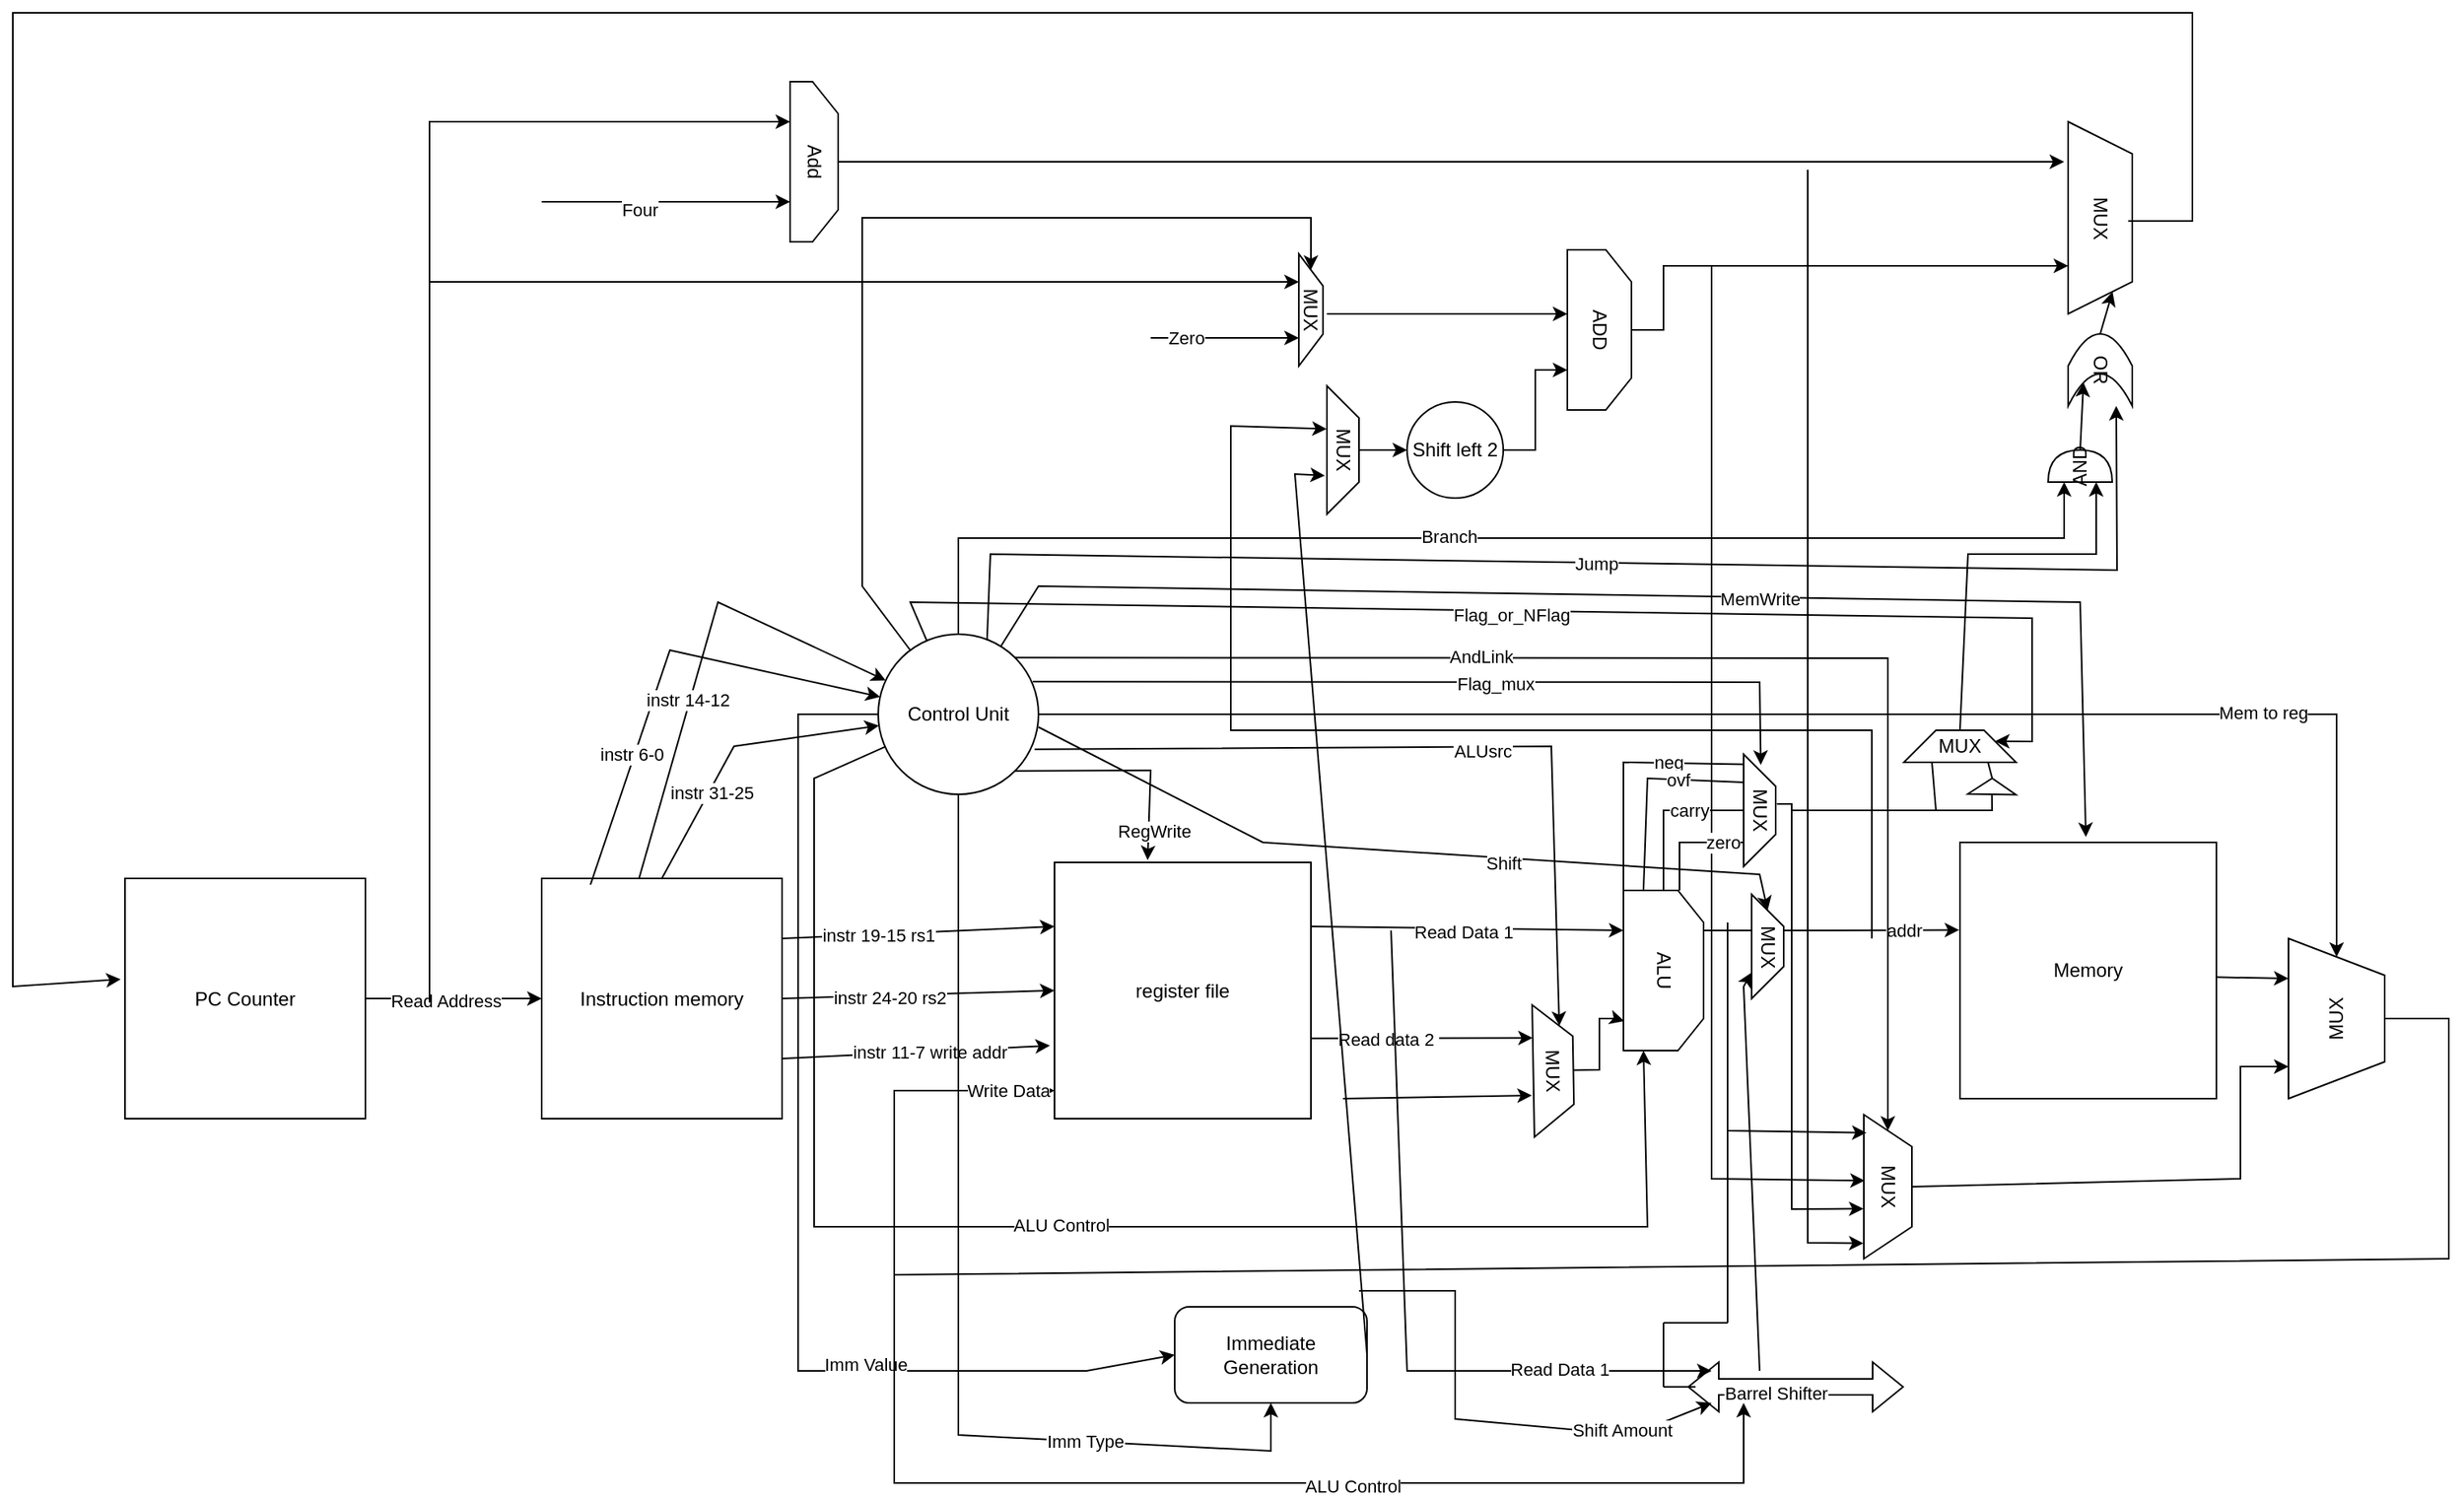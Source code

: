 <mxfile version="28.2.7">
  <diagram name="Page-1" id="RuWYZvteaPz6JKtWf21M">
    <mxGraphModel dx="2887" dy="2363" grid="1" gridSize="10" guides="1" tooltips="1" connect="1" arrows="1" fold="1" page="1" pageScale="1" pageWidth="850" pageHeight="1100" math="0" shadow="0">
      <root>
        <mxCell id="0" />
        <mxCell id="1" parent="0" />
        <mxCell id="Z9YpBMqZ3HHWRUmpGTiV-1" value="register file" style="whiteSpace=wrap;html=1;aspect=fixed;" parent="1" vertex="1">
          <mxGeometry x="300" y="272.5" width="160" height="160" as="geometry" />
        </mxCell>
        <mxCell id="kkJzJGfQuStPFGFwi3gG-2" style="edgeStyle=orthogonalEdgeStyle;rounded=0;orthogonalLoop=1;jettySize=auto;html=1;exitX=1;exitY=0.5;exitDx=0;exitDy=0;entryX=0;entryY=0.5;entryDx=0;entryDy=0;" parent="1" source="Z9YpBMqZ3HHWRUmpGTiV-2" target="Z9YpBMqZ3HHWRUmpGTiV-24" edge="1">
          <mxGeometry relative="1" as="geometry" />
        </mxCell>
        <mxCell id="kkJzJGfQuStPFGFwi3gG-3" value="Read Address" style="edgeLabel;html=1;align=center;verticalAlign=middle;resizable=0;points=[];" parent="kkJzJGfQuStPFGFwi3gG-2" vertex="1" connectable="0">
          <mxGeometry x="-0.092" y="-1" relative="1" as="geometry">
            <mxPoint as="offset" />
          </mxGeometry>
        </mxCell>
        <mxCell id="Z9YpBMqZ3HHWRUmpGTiV-2" value="PC Counter" style="whiteSpace=wrap;html=1;aspect=fixed;" parent="1" vertex="1">
          <mxGeometry x="-280" y="282.5" width="150" height="150" as="geometry" />
        </mxCell>
        <mxCell id="Z9YpBMqZ3HHWRUmpGTiV-4" value="Memory" style="whiteSpace=wrap;html=1;aspect=fixed;" parent="1" vertex="1">
          <mxGeometry x="865" y="260" width="160" height="160" as="geometry" />
        </mxCell>
        <mxCell id="Z9YpBMqZ3HHWRUmpGTiV-10" style="edgeStyle=orthogonalEdgeStyle;rounded=0;orthogonalLoop=1;jettySize=auto;html=1;entryX=-0.003;entryY=0.342;entryDx=0;entryDy=0;exitX=0.25;exitY=0;exitDx=0;exitDy=0;entryPerimeter=0;" parent="1" source="Z9YpBMqZ3HHWRUmpGTiV-6" target="Z9YpBMqZ3HHWRUmpGTiV-4" edge="1">
          <mxGeometry relative="1" as="geometry" />
        </mxCell>
        <mxCell id="Z9YpBMqZ3HHWRUmpGTiV-11" value="addr" style="edgeLabel;html=1;align=center;verticalAlign=middle;resizable=0;points=[];" parent="Z9YpBMqZ3HHWRUmpGTiV-10" vertex="1" connectable="0">
          <mxGeometry x="-0.025" y="-3" relative="1" as="geometry">
            <mxPoint x="47" y="-3" as="offset" />
          </mxGeometry>
        </mxCell>
        <mxCell id="Z9YpBMqZ3HHWRUmpGTiV-6" value="ALU" style="shape=loopLimit;whiteSpace=wrap;html=1;rotation=90;" parent="1" vertex="1">
          <mxGeometry x="630" y="315" width="100" height="50" as="geometry" />
        </mxCell>
        <mxCell id="Z9YpBMqZ3HHWRUmpGTiV-7" value="Immediate Generation" style="rounded=1;whiteSpace=wrap;html=1;" parent="1" vertex="1">
          <mxGeometry x="375" y="550" width="120" height="60" as="geometry" />
        </mxCell>
        <mxCell id="Z9YpBMqZ3HHWRUmpGTiV-13" value="MUX" style="verticalLabelPosition=middle;verticalAlign=middle;html=1;shape=trapezoid;perimeter=trapezoidPerimeter;whiteSpace=wrap;size=0.23;arcSize=10;flipV=1;labelPosition=center;align=center;rotation=-90;" parent="1" vertex="1">
          <mxGeometry x="1050" y="340" width="100" height="60" as="geometry" />
        </mxCell>
        <mxCell id="Z9YpBMqZ3HHWRUmpGTiV-20" value="" style="endArrow=classic;html=1;rounded=0;exitX=0.998;exitY=0.526;exitDx=0;exitDy=0;exitPerimeter=0;entryX=0.75;entryY=0;entryDx=0;entryDy=0;" parent="1" source="Z9YpBMqZ3HHWRUmpGTiV-4" target="Z9YpBMqZ3HHWRUmpGTiV-13" edge="1">
          <mxGeometry width="50" height="50" relative="1" as="geometry">
            <mxPoint x="400" y="480" as="sourcePoint" />
            <mxPoint x="1050" y="353" as="targetPoint" />
          </mxGeometry>
        </mxCell>
        <mxCell id="Z9YpBMqZ3HHWRUmpGTiV-22" value="" style="endArrow=classic;html=1;rounded=0;" parent="1" source="kkJzJGfQuStPFGFwi3gG-21" target="Z9YpBMqZ3HHWRUmpGTiV-13" edge="1">
          <mxGeometry width="50" height="50" relative="1" as="geometry">
            <mxPoint x="850" y="210" as="sourcePoint" />
            <mxPoint x="1110" y="210" as="targetPoint" />
            <Array as="points">
              <mxPoint x="1100" y="180" />
            </Array>
          </mxGeometry>
        </mxCell>
        <mxCell id="Z9YpBMqZ3HHWRUmpGTiV-23" value="Mem to reg" style="edgeLabel;html=1;align=center;verticalAlign=middle;resizable=0;points=[];" parent="Z9YpBMqZ3HHWRUmpGTiV-22" vertex="1" connectable="0">
          <mxGeometry x="0.589" y="1" relative="1" as="geometry">
            <mxPoint as="offset" />
          </mxGeometry>
        </mxCell>
        <mxCell id="Z9YpBMqZ3HHWRUmpGTiV-24" value="Instruction memory" style="whiteSpace=wrap;html=1;aspect=fixed;" parent="1" vertex="1">
          <mxGeometry x="-20" y="282.5" width="150" height="150" as="geometry" />
        </mxCell>
        <mxCell id="Z9YpBMqZ3HHWRUmpGTiV-25" value="" style="endArrow=classic;html=1;rounded=0;exitX=1;exitY=0.25;exitDx=0;exitDy=0;entryX=0;entryY=0.25;entryDx=0;entryDy=0;" parent="1" source="Z9YpBMqZ3HHWRUmpGTiV-24" target="Z9YpBMqZ3HHWRUmpGTiV-1" edge="1">
          <mxGeometry width="50" height="50" relative="1" as="geometry">
            <mxPoint x="400" y="480" as="sourcePoint" />
            <mxPoint x="450" y="430" as="targetPoint" />
          </mxGeometry>
        </mxCell>
        <mxCell id="Z9YpBMqZ3HHWRUmpGTiV-26" value="instr 19-15 rs1" style="edgeLabel;html=1;align=center;verticalAlign=middle;resizable=0;points=[];" parent="Z9YpBMqZ3HHWRUmpGTiV-25" vertex="1" connectable="0">
          <mxGeometry x="-0.3" relative="1" as="geometry">
            <mxPoint as="offset" />
          </mxGeometry>
        </mxCell>
        <mxCell id="Z9YpBMqZ3HHWRUmpGTiV-27" value="" style="endArrow=classic;html=1;rounded=0;exitX=1;exitY=0.5;exitDx=0;exitDy=0;entryX=0;entryY=0.5;entryDx=0;entryDy=0;" parent="1" source="Z9YpBMqZ3HHWRUmpGTiV-24" target="Z9YpBMqZ3HHWRUmpGTiV-1" edge="1">
          <mxGeometry width="50" height="50" relative="1" as="geometry">
            <mxPoint x="400" y="480" as="sourcePoint" />
            <mxPoint x="450" y="430" as="targetPoint" />
          </mxGeometry>
        </mxCell>
        <mxCell id="kkJzJGfQuStPFGFwi3gG-39" value="instr 24-20 rs2" style="edgeLabel;html=1;align=center;verticalAlign=middle;resizable=0;points=[];" parent="Z9YpBMqZ3HHWRUmpGTiV-27" vertex="1" connectable="0">
          <mxGeometry x="-0.21" y="-1" relative="1" as="geometry">
            <mxPoint as="offset" />
          </mxGeometry>
        </mxCell>
        <mxCell id="kkJzJGfQuStPFGFwi3gG-1" value="" style="endArrow=classic;html=1;rounded=0;exitX=0.5;exitY=0;exitDx=0;exitDy=0;" parent="1" source="kkJzJGfQuStPFGFwi3gG-10" edge="1">
          <mxGeometry width="50" height="50" relative="1" as="geometry">
            <mxPoint x="100" y="-40" as="sourcePoint" />
            <mxPoint x="930" y="-165" as="targetPoint" />
          </mxGeometry>
        </mxCell>
        <mxCell id="kkJzJGfQuStPFGFwi3gG-4" value="" style="endArrow=classic;html=1;rounded=0;entryX=0.75;entryY=1;entryDx=0;entryDy=0;" parent="1" target="kkJzJGfQuStPFGFwi3gG-10" edge="1">
          <mxGeometry width="50" height="50" relative="1" as="geometry">
            <mxPoint x="-20" y="-140" as="sourcePoint" />
            <mxPoint x="40" y="-10" as="targetPoint" />
          </mxGeometry>
        </mxCell>
        <mxCell id="kkJzJGfQuStPFGFwi3gG-7" value="Four" style="edgeLabel;html=1;align=center;verticalAlign=middle;resizable=0;points=[];" parent="kkJzJGfQuStPFGFwi3gG-4" vertex="1" connectable="0">
          <mxGeometry x="-0.217" y="-5" relative="1" as="geometry">
            <mxPoint as="offset" />
          </mxGeometry>
        </mxCell>
        <mxCell id="kkJzJGfQuStPFGFwi3gG-5" value="" style="endArrow=classic;html=1;rounded=0;entryX=0.25;entryY=1;entryDx=0;entryDy=0;" parent="1" target="kkJzJGfQuStPFGFwi3gG-10" edge="1">
          <mxGeometry width="50" height="50" relative="1" as="geometry">
            <mxPoint x="-90" y="360" as="sourcePoint" />
            <mxPoint x="40" y="-70" as="targetPoint" />
            <Array as="points">
              <mxPoint x="-90" y="-190" />
            </Array>
          </mxGeometry>
        </mxCell>
        <mxCell id="kkJzJGfQuStPFGFwi3gG-10" value="Add" style="shape=loopLimit;whiteSpace=wrap;html=1;rotation=90;" parent="1" vertex="1">
          <mxGeometry x="100" y="-180" width="100" height="30" as="geometry" />
        </mxCell>
        <mxCell id="kkJzJGfQuStPFGFwi3gG-11" value="MUX" style="shape=trapezoid;perimeter=trapezoidPerimeter;whiteSpace=wrap;html=1;fixedSize=1;rotation=90;" parent="1" vertex="1">
          <mxGeometry x="892.5" y="-150" width="120" height="40" as="geometry" />
        </mxCell>
        <mxCell id="kkJzJGfQuStPFGFwi3gG-12" value="" style="endArrow=classic;html=1;rounded=0;entryX=0.25;entryY=1;entryDx=0;entryDy=0;" parent="1" target="wUC3MZ6UGow6dpSmKzoz-33" edge="1">
          <mxGeometry width="50" height="50" relative="1" as="geometry">
            <mxPoint x="-90" y="-90" as="sourcePoint" />
            <mxPoint x="540" y="70" as="targetPoint" />
          </mxGeometry>
        </mxCell>
        <mxCell id="kkJzJGfQuStPFGFwi3gG-14" value="ADD" style="shape=loopLimit;whiteSpace=wrap;html=1;rotation=90;" parent="1" vertex="1">
          <mxGeometry x="590" y="-80" width="100" height="40" as="geometry" />
        </mxCell>
        <mxCell id="kkJzJGfQuStPFGFwi3gG-15" value="" style="endArrow=classic;html=1;rounded=0;exitX=0.5;exitY=0;exitDx=0;exitDy=0;entryX=0.75;entryY=1;entryDx=0;entryDy=0;" parent="1" source="kkJzJGfQuStPFGFwi3gG-14" target="kkJzJGfQuStPFGFwi3gG-11" edge="1">
          <mxGeometry width="50" height="50" relative="1" as="geometry">
            <mxPoint x="230" y="160" as="sourcePoint" />
            <mxPoint x="800" y="10" as="targetPoint" />
            <Array as="points">
              <mxPoint x="680" y="-60" />
              <mxPoint x="680" y="-100" />
            </Array>
          </mxGeometry>
        </mxCell>
        <mxCell id="kkJzJGfQuStPFGFwi3gG-16" value="" style="endArrow=classic;html=1;rounded=0;entryX=-0.018;entryY=0.42;entryDx=0;entryDy=0;entryPerimeter=0;" parent="1" edge="1" target="Z9YpBMqZ3HHWRUmpGTiV-2">
          <mxGeometry width="50" height="50" relative="1" as="geometry">
            <mxPoint x="970" y="-128" as="sourcePoint" />
            <mxPoint x="-260" y="249.5" as="targetPoint" />
            <Array as="points">
              <mxPoint x="1010" y="-128" />
              <mxPoint x="1010" y="-258" />
              <mxPoint x="-350" y="-258" />
              <mxPoint x="-350" y="350" />
            </Array>
          </mxGeometry>
        </mxCell>
        <mxCell id="kkJzJGfQuStPFGFwi3gG-17" value="Shift left 2" style="ellipse;whiteSpace=wrap;html=1;aspect=fixed;" parent="1" vertex="1">
          <mxGeometry x="520" y="-15" width="60" height="60" as="geometry" />
        </mxCell>
        <mxCell id="kkJzJGfQuStPFGFwi3gG-18" value="" style="endArrow=classic;html=1;rounded=0;exitX=1;exitY=0.5;exitDx=0;exitDy=0;entryX=0.75;entryY=1;entryDx=0;entryDy=0;" parent="1" source="kkJzJGfQuStPFGFwi3gG-17" target="kkJzJGfQuStPFGFwi3gG-14" edge="1">
          <mxGeometry width="50" height="50" relative="1" as="geometry">
            <mxPoint x="230" y="160" as="sourcePoint" />
            <mxPoint x="280" y="110" as="targetPoint" />
            <Array as="points">
              <mxPoint x="600" y="15" />
              <mxPoint x="600" y="-35" />
            </Array>
          </mxGeometry>
        </mxCell>
        <mxCell id="kkJzJGfQuStPFGFwi3gG-20" value="" style="endArrow=classic;html=1;rounded=0;exitX=1;exitY=0.5;exitDx=0;exitDy=0;exitPerimeter=0;entryX=0.673;entryY=0.761;entryDx=0;entryDy=0;entryPerimeter=0;" parent="1" source="kkJzJGfQuStPFGFwi3gG-19" target="wUC3MZ6UGow6dpSmKzoz-11" edge="1">
          <mxGeometry width="50" height="50" relative="1" as="geometry">
            <mxPoint x="780" y="140.2" as="sourcePoint" />
            <mxPoint x="819" y="92" as="targetPoint" />
            <Array as="points" />
          </mxGeometry>
        </mxCell>
        <mxCell id="kkJzJGfQuStPFGFwi3gG-21" value="Control Unit" style="ellipse;whiteSpace=wrap;html=1;aspect=fixed;" parent="1" vertex="1">
          <mxGeometry x="190" y="130" width="100" height="100" as="geometry" />
        </mxCell>
        <mxCell id="kkJzJGfQuStPFGFwi3gG-22" value="" style="endArrow=classic;html=1;rounded=0;exitX=1;exitY=1;exitDx=0;exitDy=0;entryX=0.363;entryY=-0.009;entryDx=0;entryDy=0;entryPerimeter=0;" parent="1" source="kkJzJGfQuStPFGFwi3gG-21" target="Z9YpBMqZ3HHWRUmpGTiV-1" edge="1">
          <mxGeometry width="50" height="50" relative="1" as="geometry">
            <mxPoint x="230" y="160" as="sourcePoint" />
            <mxPoint x="430" y="195" as="targetPoint" />
            <Array as="points">
              <mxPoint x="360" y="215" />
            </Array>
          </mxGeometry>
        </mxCell>
        <mxCell id="kkJzJGfQuStPFGFwi3gG-25" value="RegWrite" style="edgeLabel;html=1;align=center;verticalAlign=middle;resizable=0;points=[];" parent="kkJzJGfQuStPFGFwi3gG-22" vertex="1" connectable="0">
          <mxGeometry x="0.739" y="3" relative="1" as="geometry">
            <mxPoint as="offset" />
          </mxGeometry>
        </mxCell>
        <mxCell id="kkJzJGfQuStPFGFwi3gG-28" value="MUX" style="shape=trapezoid;perimeter=trapezoidPerimeter;whiteSpace=wrap;html=1;fixedSize=1;rotation=89;" parent="1" vertex="1">
          <mxGeometry x="570" y="390" width="82.5" height="25" as="geometry" />
        </mxCell>
        <mxCell id="kkJzJGfQuStPFGFwi3gG-29" value="" style="endArrow=classic;html=1;rounded=0;exitX=1;exitY=0.25;exitDx=0;exitDy=0;entryX=0.25;entryY=1;entryDx=0;entryDy=0;" parent="1" source="Z9YpBMqZ3HHWRUmpGTiV-1" target="Z9YpBMqZ3HHWRUmpGTiV-6" edge="1">
          <mxGeometry width="50" height="50" relative="1" as="geometry">
            <mxPoint x="450" y="350" as="sourcePoint" />
            <mxPoint x="500" y="300" as="targetPoint" />
          </mxGeometry>
        </mxCell>
        <mxCell id="kkJzJGfQuStPFGFwi3gG-32" value="Read Data 1" style="edgeLabel;html=1;align=center;verticalAlign=middle;resizable=0;points=[];" parent="kkJzJGfQuStPFGFwi3gG-29" vertex="1" connectable="0">
          <mxGeometry x="-0.027" y="-2" relative="1" as="geometry">
            <mxPoint as="offset" />
          </mxGeometry>
        </mxCell>
        <mxCell id="kkJzJGfQuStPFGFwi3gG-34" value="" style="endArrow=classic;html=1;rounded=0;exitX=0.999;exitY=0.687;exitDx=0;exitDy=0;exitPerimeter=0;entryX=0.25;entryY=1;entryDx=0;entryDy=0;" parent="1" source="Z9YpBMqZ3HHWRUmpGTiV-1" target="kkJzJGfQuStPFGFwi3gG-28" edge="1">
          <mxGeometry width="50" height="50" relative="1" as="geometry">
            <mxPoint x="450" y="350" as="sourcePoint" />
            <mxPoint x="500" y="300" as="targetPoint" />
          </mxGeometry>
        </mxCell>
        <mxCell id="kkJzJGfQuStPFGFwi3gG-35" value="Read data 2&amp;nbsp;" style="edgeLabel;html=1;align=center;verticalAlign=middle;resizable=0;points=[];" parent="kkJzJGfQuStPFGFwi3gG-34" vertex="1" connectable="0">
          <mxGeometry x="-0.309" relative="1" as="geometry">
            <mxPoint as="offset" />
          </mxGeometry>
        </mxCell>
        <mxCell id="kkJzJGfQuStPFGFwi3gG-40" value="" style="endArrow=classic;html=1;rounded=0;exitX=1;exitY=0.75;exitDx=0;exitDy=0;entryX=-0.018;entryY=0.715;entryDx=0;entryDy=0;entryPerimeter=0;" parent="1" source="Z9YpBMqZ3HHWRUmpGTiV-24" target="Z9YpBMqZ3HHWRUmpGTiV-1" edge="1">
          <mxGeometry width="50" height="50" relative="1" as="geometry">
            <mxPoint x="230" y="410" as="sourcePoint" />
            <mxPoint x="280" y="360" as="targetPoint" />
          </mxGeometry>
        </mxCell>
        <mxCell id="kkJzJGfQuStPFGFwi3gG-41" value="instr 11-7 write addr" style="edgeLabel;html=1;align=center;verticalAlign=middle;resizable=0;points=[];" parent="kkJzJGfQuStPFGFwi3gG-40" vertex="1" connectable="0">
          <mxGeometry x="0.093" relative="1" as="geometry">
            <mxPoint as="offset" />
          </mxGeometry>
        </mxCell>
        <mxCell id="kkJzJGfQuStPFGFwi3gG-42" value="" style="endArrow=classic;html=1;rounded=0;exitX=0.5;exitY=1;exitDx=0;exitDy=0;entryX=0;entryY=0.891;entryDx=0;entryDy=0;entryPerimeter=0;" parent="1" source="Z9YpBMqZ3HHWRUmpGTiV-13" target="Z9YpBMqZ3HHWRUmpGTiV-1" edge="1">
          <mxGeometry width="50" height="50" relative="1" as="geometry">
            <mxPoint x="1080" y="410" as="sourcePoint" />
            <mxPoint x="280" y="420" as="targetPoint" />
            <Array as="points">
              <mxPoint x="1170" y="370" />
              <mxPoint x="1170" y="520" />
              <mxPoint x="200" y="530" />
              <mxPoint x="200" y="415" />
            </Array>
          </mxGeometry>
        </mxCell>
        <mxCell id="kkJzJGfQuStPFGFwi3gG-43" value="Write Data" style="edgeLabel;html=1;align=center;verticalAlign=middle;resizable=0;points=[];" parent="kkJzJGfQuStPFGFwi3gG-42" vertex="1" connectable="0">
          <mxGeometry x="0.957" relative="1" as="geometry">
            <mxPoint as="offset" />
          </mxGeometry>
        </mxCell>
        <mxCell id="kkJzJGfQuStPFGFwi3gG-47" value="" style="endArrow=classic;html=1;rounded=0;exitX=0;exitY=0.5;exitDx=0;exitDy=0;entryX=0;entryY=0.5;entryDx=0;entryDy=0;" parent="1" source="kkJzJGfQuStPFGFwi3gG-21" target="Z9YpBMqZ3HHWRUmpGTiV-7" edge="1">
          <mxGeometry width="50" height="50" relative="1" as="geometry">
            <mxPoint x="380" y="340" as="sourcePoint" />
            <mxPoint x="260" y="590" as="targetPoint" />
            <Array as="points">
              <mxPoint x="140" y="180" />
              <mxPoint x="140" y="480" />
              <mxPoint x="140" y="590" />
              <mxPoint x="320" y="590" />
            </Array>
          </mxGeometry>
        </mxCell>
        <mxCell id="kkJzJGfQuStPFGFwi3gG-48" value="Imm Value" style="edgeLabel;html=1;align=center;verticalAlign=middle;resizable=0;points=[];" parent="kkJzJGfQuStPFGFwi3gG-47" vertex="1" connectable="0">
          <mxGeometry x="0.441" y="4" relative="1" as="geometry">
            <mxPoint as="offset" />
          </mxGeometry>
        </mxCell>
        <mxCell id="wUC3MZ6UGow6dpSmKzoz-1" value="MUX" style="shape=trapezoid;perimeter=trapezoidPerimeter;whiteSpace=wrap;html=1;fixedSize=1;rotation=90;" parent="1" vertex="1">
          <mxGeometry x="775" y="460" width="90" height="30" as="geometry" />
        </mxCell>
        <mxCell id="wUC3MZ6UGow6dpSmKzoz-2" value="" style="endArrow=classic;html=1;rounded=0;entryX=0.126;entryY=0.943;entryDx=0;entryDy=0;entryPerimeter=0;" parent="1" target="wUC3MZ6UGow6dpSmKzoz-1" edge="1">
          <mxGeometry width="50" height="50" relative="1" as="geometry">
            <mxPoint x="720" y="310" as="sourcePoint" />
            <mxPoint x="800" y="440" as="targetPoint" />
            <Array as="points">
              <mxPoint x="720" y="440" />
            </Array>
          </mxGeometry>
        </mxCell>
        <mxCell id="wUC3MZ6UGow6dpSmKzoz-3" value="" style="endArrow=classic;html=1;rounded=0;entryX=0.458;entryY=0.98;entryDx=0;entryDy=0;entryPerimeter=0;" parent="1" target="wUC3MZ6UGow6dpSmKzoz-1" edge="1">
          <mxGeometry width="50" height="50" relative="1" as="geometry">
            <mxPoint x="710" y="-100" as="sourcePoint" />
            <mxPoint x="800" y="470" as="targetPoint" />
            <Array as="points">
              <mxPoint x="710" y="470" />
            </Array>
          </mxGeometry>
        </mxCell>
        <mxCell id="wUC3MZ6UGow6dpSmKzoz-4" value="" style="endArrow=none;html=1;rounded=0;exitX=0;exitY=1;exitDx=0;exitDy=0;entryX=0.089;entryY=1.01;entryDx=0;entryDy=0;entryPerimeter=0;" parent="1" source="Z9YpBMqZ3HHWRUmpGTiV-6" target="wUC3MZ6UGow6dpSmKzoz-14" edge="1">
          <mxGeometry width="50" height="50" relative="1" as="geometry">
            <mxPoint x="780" y="270" as="sourcePoint" />
            <mxPoint x="720" y="230" as="targetPoint" />
            <Array as="points">
              <mxPoint x="655" y="210" />
            </Array>
          </mxGeometry>
        </mxCell>
        <mxCell id="wUC3MZ6UGow6dpSmKzoz-15" value="neg" style="edgeLabel;html=1;align=center;verticalAlign=middle;resizable=0;points=[];" parent="wUC3MZ6UGow6dpSmKzoz-4" vertex="1" connectable="0">
          <mxGeometry x="0.396" y="1" relative="1" as="geometry">
            <mxPoint as="offset" />
          </mxGeometry>
        </mxCell>
        <mxCell id="wUC3MZ6UGow6dpSmKzoz-5" value="" style="endArrow=none;html=1;rounded=0;exitX=0;exitY=0.75;exitDx=0;exitDy=0;entryX=0.25;entryY=1;entryDx=0;entryDy=0;" parent="1" source="Z9YpBMqZ3HHWRUmpGTiV-6" target="wUC3MZ6UGow6dpSmKzoz-14" edge="1">
          <mxGeometry width="50" height="50" relative="1" as="geometry">
            <mxPoint x="780" y="270" as="sourcePoint" />
            <mxPoint x="720" y="240" as="targetPoint" />
            <Array as="points">
              <mxPoint x="670" y="220" />
            </Array>
          </mxGeometry>
        </mxCell>
        <mxCell id="wUC3MZ6UGow6dpSmKzoz-16" value="ovf" style="edgeLabel;html=1;align=center;verticalAlign=middle;resizable=0;points=[];" parent="wUC3MZ6UGow6dpSmKzoz-5" vertex="1" connectable="0">
          <mxGeometry x="0.372" relative="1" as="geometry">
            <mxPoint as="offset" />
          </mxGeometry>
        </mxCell>
        <mxCell id="wUC3MZ6UGow6dpSmKzoz-10" value="" style="endArrow=none;html=1;rounded=0;exitX=0;exitY=0.3;exitDx=0;exitDy=0;exitPerimeter=0;" parent="1" source="Z9YpBMqZ3HHWRUmpGTiV-6" edge="1">
          <mxGeometry width="50" height="50" relative="1" as="geometry">
            <mxPoint x="780" y="270" as="sourcePoint" />
            <mxPoint x="690" y="260" as="targetPoint" />
            <Array as="points">
              <mxPoint x="690" y="260" />
              <mxPoint x="730" y="260" />
            </Array>
          </mxGeometry>
        </mxCell>
        <mxCell id="wUC3MZ6UGow6dpSmKzoz-20" value="zero" style="edgeLabel;html=1;align=center;verticalAlign=middle;resizable=0;points=[];" parent="wUC3MZ6UGow6dpSmKzoz-10" vertex="1" connectable="0">
          <mxGeometry x="0.513" relative="1" as="geometry">
            <mxPoint as="offset" />
          </mxGeometry>
        </mxCell>
        <mxCell id="wUC3MZ6UGow6dpSmKzoz-11" value="OR" style="shape=dataStorage;whiteSpace=wrap;html=1;fixedSize=1;rotation=90;" parent="1" vertex="1">
          <mxGeometry x="930" y="-55" width="45" height="40" as="geometry" />
        </mxCell>
        <mxCell id="wUC3MZ6UGow6dpSmKzoz-13" value="" style="endArrow=classic;html=1;rounded=0;exitX=0;exitY=0.5;exitDx=0;exitDy=0;entryX=1;entryY=0.25;entryDx=0;entryDy=0;" parent="1" source="wUC3MZ6UGow6dpSmKzoz-11" target="kkJzJGfQuStPFGFwi3gG-11" edge="1">
          <mxGeometry width="50" height="50" relative="1" as="geometry">
            <mxPoint x="720" y="270" as="sourcePoint" />
            <mxPoint x="770" y="220" as="targetPoint" />
          </mxGeometry>
        </mxCell>
        <mxCell id="wUC3MZ6UGow6dpSmKzoz-14" value="MUX" style="shape=trapezoid;perimeter=trapezoidPerimeter;whiteSpace=wrap;html=1;fixedSize=1;rotation=90;" parent="1" vertex="1">
          <mxGeometry x="705" y="230" width="70" height="20" as="geometry" />
        </mxCell>
        <mxCell id="wUC3MZ6UGow6dpSmKzoz-18" value="" style="endArrow=none;html=1;rounded=0;exitX=0;exitY=0.5;exitDx=0;exitDy=0;" parent="1" source="Z9YpBMqZ3HHWRUmpGTiV-6" edge="1">
          <mxGeometry width="50" height="50" relative="1" as="geometry">
            <mxPoint x="710" y="360" as="sourcePoint" />
            <mxPoint x="680" y="240" as="targetPoint" />
            <Array as="points">
              <mxPoint x="680" y="250" />
              <mxPoint x="680" y="240" />
              <mxPoint x="730" y="240" />
            </Array>
          </mxGeometry>
        </mxCell>
        <mxCell id="wUC3MZ6UGow6dpSmKzoz-19" value="carry" style="edgeLabel;html=1;align=center;verticalAlign=middle;resizable=0;points=[];" parent="wUC3MZ6UGow6dpSmKzoz-18" vertex="1" connectable="0">
          <mxGeometry x="0.787" relative="1" as="geometry">
            <mxPoint as="offset" />
          </mxGeometry>
        </mxCell>
        <mxCell id="wUC3MZ6UGow6dpSmKzoz-21" value="" style="endArrow=classic;html=1;rounded=0;exitX=0.443;exitY=-0.04;exitDx=0;exitDy=0;exitPerimeter=0;entryX=0.653;entryY=1.007;entryDx=0;entryDy=0;entryPerimeter=0;" parent="1" source="wUC3MZ6UGow6dpSmKzoz-14" target="wUC3MZ6UGow6dpSmKzoz-1" edge="1">
          <mxGeometry width="50" height="50" relative="1" as="geometry">
            <mxPoint x="710" y="360" as="sourcePoint" />
            <mxPoint x="760" y="490" as="targetPoint" />
            <Array as="points">
              <mxPoint x="760" y="236" />
              <mxPoint x="760" y="489" />
            </Array>
          </mxGeometry>
        </mxCell>
        <mxCell id="wUC3MZ6UGow6dpSmKzoz-23" value="" style="endArrow=classic;html=1;rounded=0;entryX=0.893;entryY=1.007;entryDx=0;entryDy=0;entryPerimeter=0;" parent="1" target="wUC3MZ6UGow6dpSmKzoz-1" edge="1">
          <mxGeometry width="50" height="50" relative="1" as="geometry">
            <mxPoint x="770" y="-160" as="sourcePoint" />
            <mxPoint x="770" y="510.4" as="targetPoint" />
            <Array as="points">
              <mxPoint x="770" y="110" />
              <mxPoint x="770" y="510" />
            </Array>
          </mxGeometry>
        </mxCell>
        <mxCell id="kkJzJGfQuStPFGFwi3gG-19" value="AND" style="shape=or;whiteSpace=wrap;html=1;rotation=-90;" parent="1" vertex="1">
          <mxGeometry x="930" y="5" width="20" height="40" as="geometry" />
        </mxCell>
        <mxCell id="wUC3MZ6UGow6dpSmKzoz-25" value="MUX" style="shape=trapezoid;perimeter=trapezoidPerimeter;whiteSpace=wrap;html=1;fixedSize=1;rotation=90;" parent="1" vertex="1">
          <mxGeometry x="440" y="5" width="80" height="20" as="geometry" />
        </mxCell>
        <mxCell id="wUC3MZ6UGow6dpSmKzoz-26" value="" style="endArrow=classic;html=1;rounded=0;exitX=0.5;exitY=0;exitDx=0;exitDy=0;entryX=0;entryY=0.5;entryDx=0;entryDy=0;" parent="1" source="wUC3MZ6UGow6dpSmKzoz-25" target="kkJzJGfQuStPFGFwi3gG-17" edge="1">
          <mxGeometry width="50" height="50" relative="1" as="geometry">
            <mxPoint x="180" y="370" as="sourcePoint" />
            <mxPoint x="230" y="320" as="targetPoint" />
          </mxGeometry>
        </mxCell>
        <mxCell id="wUC3MZ6UGow6dpSmKzoz-28" value="" style="endArrow=classic;html=1;rounded=0;exitX=1;exitY=0.5;exitDx=0;exitDy=0;entryX=0.7;entryY=1.064;entryDx=0;entryDy=0;entryPerimeter=0;" parent="1" source="Z9YpBMqZ3HHWRUmpGTiV-7" target="wUC3MZ6UGow6dpSmKzoz-25" edge="1">
          <mxGeometry width="50" height="50" relative="1" as="geometry">
            <mxPoint x="180" y="370" as="sourcePoint" />
            <mxPoint x="460" y="120" as="targetPoint" />
            <Array as="points">
              <mxPoint x="450" y="30" />
            </Array>
          </mxGeometry>
        </mxCell>
        <mxCell id="wUC3MZ6UGow6dpSmKzoz-29" value="" style="endArrow=classic;html=1;rounded=0;entryX=0.685;entryY=1.047;entryDx=0;entryDy=0;entryPerimeter=0;" parent="1" target="kkJzJGfQuStPFGFwi3gG-28" edge="1">
          <mxGeometry width="50" height="50" relative="1" as="geometry">
            <mxPoint x="480" y="420" as="sourcePoint" />
            <mxPoint x="230" y="320" as="targetPoint" />
          </mxGeometry>
        </mxCell>
        <mxCell id="wUC3MZ6UGow6dpSmKzoz-30" value="" style="endArrow=classic;html=1;rounded=0;exitX=0.5;exitY=0;exitDx=0;exitDy=0;entryX=0.816;entryY=0.989;entryDx=0;entryDy=0;entryPerimeter=0;" parent="1" source="kkJzJGfQuStPFGFwi3gG-28" target="Z9YpBMqZ3HHWRUmpGTiV-6" edge="1">
          <mxGeometry width="50" height="50" relative="1" as="geometry">
            <mxPoint x="180" y="370" as="sourcePoint" />
            <mxPoint x="640" y="370" as="targetPoint" />
            <Array as="points">
              <mxPoint x="640" y="402" />
              <mxPoint x="640" y="380" />
              <mxPoint x="640" y="370" />
              <mxPoint x="650" y="370" />
            </Array>
          </mxGeometry>
        </mxCell>
        <mxCell id="wUC3MZ6UGow6dpSmKzoz-31" value="" style="endArrow=classic;html=1;rounded=0;entryX=0.336;entryY=1.007;entryDx=0;entryDy=0;entryPerimeter=0;" parent="1" target="wUC3MZ6UGow6dpSmKzoz-25" edge="1">
          <mxGeometry width="50" height="50" relative="1" as="geometry">
            <mxPoint x="810" y="320" as="sourcePoint" />
            <mxPoint x="440" y="120" as="targetPoint" />
            <Array as="points">
              <mxPoint x="810" y="190" />
              <mxPoint x="410" y="190" />
              <mxPoint x="410" />
            </Array>
          </mxGeometry>
        </mxCell>
        <mxCell id="wUC3MZ6UGow6dpSmKzoz-33" value="MUX" style="shape=trapezoid;perimeter=trapezoidPerimeter;whiteSpace=wrap;html=1;fixedSize=1;rotation=90;" parent="1" vertex="1">
          <mxGeometry x="425" y="-80" width="70" height="15.09" as="geometry" />
        </mxCell>
        <mxCell id="wUC3MZ6UGow6dpSmKzoz-34" value="" style="endArrow=classic;html=1;rounded=0;entryX=0.75;entryY=1;entryDx=0;entryDy=0;" parent="1" target="wUC3MZ6UGow6dpSmKzoz-33" edge="1">
          <mxGeometry width="50" height="50" relative="1" as="geometry">
            <mxPoint x="360" y="-55" as="sourcePoint" />
            <mxPoint x="210" y="190" as="targetPoint" />
          </mxGeometry>
        </mxCell>
        <mxCell id="wUC3MZ6UGow6dpSmKzoz-35" value="Zero" style="edgeLabel;html=1;align=center;verticalAlign=middle;resizable=0;points=[];" parent="wUC3MZ6UGow6dpSmKzoz-34" vertex="1" connectable="0">
          <mxGeometry x="-0.538" relative="1" as="geometry">
            <mxPoint as="offset" />
          </mxGeometry>
        </mxCell>
        <mxCell id="wUC3MZ6UGow6dpSmKzoz-38" value="" style="endArrow=none;html=1;rounded=0;entryX=0.25;entryY=1;entryDx=0;entryDy=0;" parent="1" target="wUC3MZ6UGow6dpSmKzoz-39" edge="1">
          <mxGeometry width="50" height="50" relative="1" as="geometry">
            <mxPoint x="760" y="240" as="sourcePoint" />
            <mxPoint x="840" y="220" as="targetPoint" />
            <Array as="points">
              <mxPoint x="850" y="240" />
            </Array>
          </mxGeometry>
        </mxCell>
        <mxCell id="wUC3MZ6UGow6dpSmKzoz-39" value="MUX" style="shape=trapezoid;perimeter=trapezoidPerimeter;whiteSpace=wrap;html=1;fixedSize=1;" parent="1" vertex="1">
          <mxGeometry x="830" y="190" width="70" height="20" as="geometry" />
        </mxCell>
        <mxCell id="wUC3MZ6UGow6dpSmKzoz-41" value="" style="triangle;whiteSpace=wrap;html=1;rotation=-89;" parent="1" vertex="1">
          <mxGeometry x="880" y="210" width="10" height="30" as="geometry" />
        </mxCell>
        <mxCell id="wUC3MZ6UGow6dpSmKzoz-42" value="" style="endArrow=none;html=1;rounded=0;entryX=0;entryY=0.5;entryDx=0;entryDy=0;" parent="1" target="wUC3MZ6UGow6dpSmKzoz-41" edge="1">
          <mxGeometry width="50" height="50" relative="1" as="geometry">
            <mxPoint x="850" y="240" as="sourcePoint" />
            <mxPoint x="880" y="240" as="targetPoint" />
            <Array as="points">
              <mxPoint x="885" y="240" />
            </Array>
          </mxGeometry>
        </mxCell>
        <mxCell id="wUC3MZ6UGow6dpSmKzoz-43" value="" style="endArrow=none;html=1;rounded=0;exitX=1;exitY=0.5;exitDx=0;exitDy=0;entryX=0.75;entryY=1;entryDx=0;entryDy=0;" parent="1" source="wUC3MZ6UGow6dpSmKzoz-41" target="wUC3MZ6UGow6dpSmKzoz-39" edge="1">
          <mxGeometry width="50" height="50" relative="1" as="geometry">
            <mxPoint x="700" y="230" as="sourcePoint" />
            <mxPoint x="750" y="180" as="targetPoint" />
          </mxGeometry>
        </mxCell>
        <mxCell id="wUC3MZ6UGow6dpSmKzoz-44" value="" style="endArrow=classic;html=1;rounded=0;exitX=0.5;exitY=0;exitDx=0;exitDy=0;entryX=0;entryY=0.75;entryDx=0;entryDy=0;entryPerimeter=0;" parent="1" source="wUC3MZ6UGow6dpSmKzoz-39" target="kkJzJGfQuStPFGFwi3gG-19" edge="1">
          <mxGeometry width="50" height="50" relative="1" as="geometry">
            <mxPoint x="700" y="230" as="sourcePoint" />
            <mxPoint x="750" y="180" as="targetPoint" />
            <Array as="points">
              <mxPoint x="870" y="80" />
              <mxPoint x="950" y="80" />
            </Array>
          </mxGeometry>
        </mxCell>
        <mxCell id="wUC3MZ6UGow6dpSmKzoz-45" value="" style="endArrow=classic;html=1;rounded=0;exitX=0.5;exitY=0;exitDx=0;exitDy=0;entryX=0.2;entryY=1;entryDx=0;entryDy=0;entryPerimeter=0;" parent="1" source="wUC3MZ6UGow6dpSmKzoz-1" target="Z9YpBMqZ3HHWRUmpGTiV-13" edge="1">
          <mxGeometry width="50" height="50" relative="1" as="geometry">
            <mxPoint x="730" y="300" as="sourcePoint" />
            <mxPoint x="1040" y="400" as="targetPoint" />
            <Array as="points">
              <mxPoint x="1040" y="470" />
              <mxPoint x="1040" y="400" />
            </Array>
          </mxGeometry>
        </mxCell>
        <mxCell id="wUC3MZ6UGow6dpSmKzoz-47" value="" style="endArrow=classic;html=1;rounded=0;entryX=0.4;entryY=1;entryDx=0;entryDy=0;entryPerimeter=0;" parent="1" target="kkJzJGfQuStPFGFwi3gG-14" edge="1">
          <mxGeometry width="50" height="50" relative="1" as="geometry">
            <mxPoint x="470" y="-70" as="sourcePoint" />
            <mxPoint x="520" y="-100" as="targetPoint" />
          </mxGeometry>
        </mxCell>
        <mxCell id="wUC3MZ6UGow6dpSmKzoz-48" value="" style="endArrow=classic;html=1;rounded=0;exitX=0.5;exitY=0;exitDx=0;exitDy=0;entryX=0;entryY=0.25;entryDx=0;entryDy=0;entryPerimeter=0;" parent="1" source="kkJzJGfQuStPFGFwi3gG-21" target="kkJzJGfQuStPFGFwi3gG-19" edge="1">
          <mxGeometry width="50" height="50" relative="1" as="geometry">
            <mxPoint x="610" y="120" as="sourcePoint" />
            <mxPoint x="930" y="60" as="targetPoint" />
            <Array as="points">
              <mxPoint x="240" y="70" />
              <mxPoint x="930" y="70" />
            </Array>
          </mxGeometry>
        </mxCell>
        <mxCell id="wUC3MZ6UGow6dpSmKzoz-49" value="Branch" style="edgeLabel;html=1;align=center;verticalAlign=middle;resizable=0;points=[];" parent="wUC3MZ6UGow6dpSmKzoz-48" vertex="1" connectable="0">
          <mxGeometry x="-0.069" y="1" relative="1" as="geometry">
            <mxPoint as="offset" />
          </mxGeometry>
        </mxCell>
        <mxCell id="wUC3MZ6UGow6dpSmKzoz-50" value="" style="endArrow=classic;html=1;rounded=0;entryX=1;entryY=0.25;entryDx=0;entryDy=0;exitX=0.679;exitY=0.039;exitDx=0;exitDy=0;exitPerimeter=0;" parent="1" source="kkJzJGfQuStPFGFwi3gG-21" target="wUC3MZ6UGow6dpSmKzoz-11" edge="1">
          <mxGeometry width="50" height="50" relative="1" as="geometry">
            <mxPoint x="260" y="120" as="sourcePoint" />
            <mxPoint x="660" y="70" as="targetPoint" />
            <Array as="points">
              <mxPoint x="260" y="80" />
              <mxPoint x="963" y="90" />
            </Array>
          </mxGeometry>
        </mxCell>
        <mxCell id="wUC3MZ6UGow6dpSmKzoz-51" value="Jump" style="edgeLabel;html=1;align=center;verticalAlign=middle;resizable=0;points=[];" parent="wUC3MZ6UGow6dpSmKzoz-50" vertex="1" connectable="0">
          <mxGeometry x="0.004" relative="1" as="geometry">
            <mxPoint as="offset" />
          </mxGeometry>
        </mxCell>
        <mxCell id="wUC3MZ6UGow6dpSmKzoz-52" value="" style="endArrow=classic;html=1;rounded=0;exitX=1;exitY=0;exitDx=0;exitDy=0;entryX=0;entryY=0.5;entryDx=0;entryDy=0;" parent="1" source="kkJzJGfQuStPFGFwi3gG-21" target="wUC3MZ6UGow6dpSmKzoz-1" edge="1">
          <mxGeometry width="50" height="50" relative="1" as="geometry">
            <mxPoint x="610" y="290" as="sourcePoint" />
            <mxPoint x="830" y="150" as="targetPoint" />
            <Array as="points">
              <mxPoint x="820" y="145" />
            </Array>
          </mxGeometry>
        </mxCell>
        <mxCell id="wUC3MZ6UGow6dpSmKzoz-53" value="AndLink" style="edgeLabel;html=1;align=center;verticalAlign=middle;resizable=0;points=[];" parent="wUC3MZ6UGow6dpSmKzoz-52" vertex="1" connectable="0">
          <mxGeometry x="-0.308" y="1" relative="1" as="geometry">
            <mxPoint as="offset" />
          </mxGeometry>
        </mxCell>
        <mxCell id="wUC3MZ6UGow6dpSmKzoz-54" value="" style="endArrow=classic;html=1;rounded=0;exitX=0.976;exitY=0.719;exitDx=0;exitDy=0;exitPerimeter=0;entryX=0;entryY=0.25;entryDx=0;entryDy=0;" parent="1" source="kkJzJGfQuStPFGFwi3gG-21" target="kkJzJGfQuStPFGFwi3gG-28" edge="1">
          <mxGeometry width="50" height="50" relative="1" as="geometry">
            <mxPoint x="610" y="290" as="sourcePoint" />
            <mxPoint x="630" y="210" as="targetPoint" />
            <Array as="points">
              <mxPoint x="610" y="200" />
            </Array>
          </mxGeometry>
        </mxCell>
        <mxCell id="wUC3MZ6UGow6dpSmKzoz-55" value="ALUsrc" style="edgeLabel;html=1;align=center;verticalAlign=middle;resizable=0;points=[];" parent="wUC3MZ6UGow6dpSmKzoz-54" vertex="1" connectable="0">
          <mxGeometry x="0.124" y="-2" relative="1" as="geometry">
            <mxPoint as="offset" />
          </mxGeometry>
        </mxCell>
        <mxCell id="wUC3MZ6UGow6dpSmKzoz-56" value="" style="endArrow=classic;html=1;rounded=0;exitX=0.5;exitY=1;exitDx=0;exitDy=0;entryX=0.5;entryY=1;entryDx=0;entryDy=0;" parent="1" source="kkJzJGfQuStPFGFwi3gG-21" target="Z9YpBMqZ3HHWRUmpGTiV-7" edge="1">
          <mxGeometry width="50" height="50" relative="1" as="geometry">
            <mxPoint x="370" y="400" as="sourcePoint" />
            <mxPoint x="430" y="640" as="targetPoint" />
            <Array as="points">
              <mxPoint x="240" y="630" />
              <mxPoint x="435" y="640" />
            </Array>
          </mxGeometry>
        </mxCell>
        <mxCell id="wUC3MZ6UGow6dpSmKzoz-57" value="Imm Type" style="edgeLabel;html=1;align=center;verticalAlign=middle;resizable=0;points=[];" parent="wUC3MZ6UGow6dpSmKzoz-56" vertex="1" connectable="0">
          <mxGeometry x="0.531" relative="1" as="geometry">
            <mxPoint as="offset" />
          </mxGeometry>
        </mxCell>
        <mxCell id="wUC3MZ6UGow6dpSmKzoz-58" value="" style="endArrow=classic;html=1;rounded=0;exitX=0.964;exitY=0.296;exitDx=0;exitDy=0;exitPerimeter=0;entryX=0.094;entryY=0.464;entryDx=0;entryDy=0;entryPerimeter=0;" parent="1" source="kkJzJGfQuStPFGFwi3gG-21" target="wUC3MZ6UGow6dpSmKzoz-14" edge="1">
          <mxGeometry width="50" height="50" relative="1" as="geometry">
            <mxPoint x="310" y="160" as="sourcePoint" />
            <mxPoint x="760" y="160" as="targetPoint" />
            <Array as="points">
              <mxPoint x="740" y="160" />
            </Array>
          </mxGeometry>
        </mxCell>
        <mxCell id="wUC3MZ6UGow6dpSmKzoz-59" value="Flag_mux" style="edgeLabel;html=1;align=center;verticalAlign=middle;resizable=0;points=[];" parent="wUC3MZ6UGow6dpSmKzoz-58" vertex="1" connectable="0">
          <mxGeometry x="0.143" y="-1" relative="1" as="geometry">
            <mxPoint as="offset" />
          </mxGeometry>
        </mxCell>
        <mxCell id="wUC3MZ6UGow6dpSmKzoz-60" value="" style="endArrow=classic;html=1;rounded=0;entryX=1;entryY=0.25;entryDx=0;entryDy=0;" parent="1" source="kkJzJGfQuStPFGFwi3gG-21" target="wUC3MZ6UGow6dpSmKzoz-39" edge="1">
          <mxGeometry width="50" height="50" relative="1" as="geometry">
            <mxPoint x="290" y="120" as="sourcePoint" />
            <mxPoint x="910" y="190" as="targetPoint" />
            <Array as="points">
              <mxPoint x="210" y="110" />
              <mxPoint x="910" y="120" />
              <mxPoint x="910" y="197" />
            </Array>
          </mxGeometry>
        </mxCell>
        <mxCell id="wUC3MZ6UGow6dpSmKzoz-61" value="Flag_or_NFlag" style="edgeLabel;html=1;align=center;verticalAlign=middle;resizable=0;points=[];" parent="wUC3MZ6UGow6dpSmKzoz-60" vertex="1" connectable="0">
          <mxGeometry x="-0.031" y="-2" relative="1" as="geometry">
            <mxPoint as="offset" />
          </mxGeometry>
        </mxCell>
        <mxCell id="wUC3MZ6UGow6dpSmKzoz-62" value="" style="endArrow=classic;html=1;rounded=0;entryX=0;entryY=0.5;entryDx=0;entryDy=0;" parent="1" source="kkJzJGfQuStPFGFwi3gG-21" target="wUC3MZ6UGow6dpSmKzoz-33" edge="1">
          <mxGeometry width="50" height="50" relative="1" as="geometry">
            <mxPoint x="420" y="120" as="sourcePoint" />
            <mxPoint x="470" y="-130" as="targetPoint" />
            <Array as="points">
              <mxPoint x="180" y="100" />
              <mxPoint x="180" y="-130" />
              <mxPoint x="460" y="-130" />
            </Array>
          </mxGeometry>
        </mxCell>
        <mxCell id="wUC3MZ6UGow6dpSmKzoz-63" value="" style="endArrow=classic;html=1;rounded=0;entryX=0.491;entryY=-0.021;entryDx=0;entryDy=0;entryPerimeter=0;" parent="1" source="kkJzJGfQuStPFGFwi3gG-21" target="Z9YpBMqZ3HHWRUmpGTiV-4" edge="1">
          <mxGeometry width="50" height="50" relative="1" as="geometry">
            <mxPoint x="60" y="150" as="sourcePoint" />
            <mxPoint x="961.143" y="110" as="targetPoint" />
            <Array as="points">
              <mxPoint x="290" y="100" />
              <mxPoint x="940" y="110" />
            </Array>
          </mxGeometry>
        </mxCell>
        <mxCell id="wUC3MZ6UGow6dpSmKzoz-64" value="MemWrite" style="edgeLabel;html=1;align=center;verticalAlign=middle;resizable=0;points=[];" parent="wUC3MZ6UGow6dpSmKzoz-63" vertex="1" connectable="0">
          <mxGeometry x="0.176" y="-1" relative="1" as="geometry">
            <mxPoint as="offset" />
          </mxGeometry>
        </mxCell>
        <mxCell id="wUC3MZ6UGow6dpSmKzoz-65" value="" style="endArrow=classic;html=1;rounded=0;entryX=1;entryY=0.75;entryDx=0;entryDy=0;" parent="1" source="kkJzJGfQuStPFGFwi3gG-21" target="Z9YpBMqZ3HHWRUmpGTiV-6" edge="1">
          <mxGeometry width="50" height="50" relative="1" as="geometry">
            <mxPoint x="150" y="220" as="sourcePoint" />
            <mxPoint x="660" y="480" as="targetPoint" />
            <Array as="points">
              <mxPoint x="150" y="220" />
              <mxPoint x="150" y="500" />
              <mxPoint x="670" y="500" />
            </Array>
          </mxGeometry>
        </mxCell>
        <mxCell id="2a0tODCSeCe3z6vQcSRw-22" value="ALU Control" style="edgeLabel;html=1;align=center;verticalAlign=middle;resizable=0;points=[];" vertex="1" connectable="0" parent="wUC3MZ6UGow6dpSmKzoz-65">
          <mxGeometry x="0.007" y="1" relative="1" as="geometry">
            <mxPoint as="offset" />
          </mxGeometry>
        </mxCell>
        <mxCell id="wUC3MZ6UGow6dpSmKzoz-66" value="" style="endArrow=classic;html=1;rounded=0;exitX=0.203;exitY=0.026;exitDx=0;exitDy=0;exitPerimeter=0;" parent="1" source="Z9YpBMqZ3HHWRUmpGTiV-24" target="kkJzJGfQuStPFGFwi3gG-21" edge="1">
          <mxGeometry width="50" height="50" relative="1" as="geometry">
            <mxPoint x="10" y="280" as="sourcePoint" />
            <mxPoint x="10" y="160" as="targetPoint" />
            <Array as="points">
              <mxPoint x="60" y="140" />
            </Array>
          </mxGeometry>
        </mxCell>
        <mxCell id="wUC3MZ6UGow6dpSmKzoz-69" value="instr 6-0" style="edgeLabel;html=1;align=center;verticalAlign=middle;resizable=0;points=[];" parent="wUC3MZ6UGow6dpSmKzoz-66" vertex="1" connectable="0">
          <mxGeometry x="-0.412" y="2" relative="1" as="geometry">
            <mxPoint as="offset" />
          </mxGeometry>
        </mxCell>
        <mxCell id="wUC3MZ6UGow6dpSmKzoz-67" value="" style="endArrow=classic;html=1;rounded=0;exitX=0.405;exitY=0;exitDx=0;exitDy=0;exitPerimeter=0;" parent="1" source="Z9YpBMqZ3HHWRUmpGTiV-24" target="kkJzJGfQuStPFGFwi3gG-21" edge="1">
          <mxGeometry width="50" height="50" relative="1" as="geometry">
            <mxPoint x="240" y="310" as="sourcePoint" />
            <mxPoint x="100" y="120" as="targetPoint" />
            <Array as="points">
              <mxPoint x="90" y="110" />
            </Array>
          </mxGeometry>
        </mxCell>
        <mxCell id="wUC3MZ6UGow6dpSmKzoz-70" value="instr 14-12" style="edgeLabel;html=1;align=center;verticalAlign=middle;resizable=0;points=[];" parent="wUC3MZ6UGow6dpSmKzoz-67" vertex="1" connectable="0">
          <mxGeometry x="-0.213" y="2" relative="1" as="geometry">
            <mxPoint as="offset" />
          </mxGeometry>
        </mxCell>
        <mxCell id="wUC3MZ6UGow6dpSmKzoz-68" value="" style="endArrow=classic;html=1;rounded=0;exitX=0.5;exitY=0;exitDx=0;exitDy=0;" parent="1" source="Z9YpBMqZ3HHWRUmpGTiV-24" target="kkJzJGfQuStPFGFwi3gG-21" edge="1">
          <mxGeometry width="50" height="50" relative="1" as="geometry">
            <mxPoint x="240" y="310" as="sourcePoint" />
            <mxPoint x="100" y="170" as="targetPoint" />
            <Array as="points">
              <mxPoint x="100" y="200" />
            </Array>
          </mxGeometry>
        </mxCell>
        <mxCell id="wUC3MZ6UGow6dpSmKzoz-71" value="instr 31-25" style="edgeLabel;html=1;align=center;verticalAlign=middle;resizable=0;points=[];" parent="wUC3MZ6UGow6dpSmKzoz-68" vertex="1" connectable="0">
          <mxGeometry x="-0.331" y="-1" relative="1" as="geometry">
            <mxPoint as="offset" />
          </mxGeometry>
        </mxCell>
        <mxCell id="2a0tODCSeCe3z6vQcSRw-1" value="" style="shape=flexArrow;endArrow=classic;startArrow=classic;html=1;rounded=0;" edge="1" parent="1">
          <mxGeometry width="100" height="100" relative="1" as="geometry">
            <mxPoint x="695" y="600" as="sourcePoint" />
            <mxPoint x="830" y="600" as="targetPoint" />
          </mxGeometry>
        </mxCell>
        <mxCell id="2a0tODCSeCe3z6vQcSRw-2" value="Barrel Shifter" style="edgeLabel;html=1;align=center;verticalAlign=middle;resizable=0;points=[];" vertex="1" connectable="0" parent="2a0tODCSeCe3z6vQcSRw-1">
          <mxGeometry x="-0.185" y="-4" relative="1" as="geometry">
            <mxPoint as="offset" />
          </mxGeometry>
        </mxCell>
        <mxCell id="2a0tODCSeCe3z6vQcSRw-3" value="MUX" style="shape=trapezoid;perimeter=trapezoidPerimeter;whiteSpace=wrap;html=1;fixedSize=1;rotation=90;" vertex="1" parent="1">
          <mxGeometry x="712.5" y="315" width="65" height="20" as="geometry" />
        </mxCell>
        <mxCell id="2a0tODCSeCe3z6vQcSRw-6" value="" style="endArrow=none;html=1;rounded=0;" edge="1" parent="1">
          <mxGeometry width="50" height="50" relative="1" as="geometry">
            <mxPoint x="740" y="590" as="sourcePoint" />
            <mxPoint x="730" y="350" as="targetPoint" />
          </mxGeometry>
        </mxCell>
        <mxCell id="2a0tODCSeCe3z6vQcSRw-8" value="" style="endArrow=classic;html=1;rounded=0;entryX=0.75;entryY=1;entryDx=0;entryDy=0;" edge="1" parent="1" target="2a0tODCSeCe3z6vQcSRw-3">
          <mxGeometry width="50" height="50" relative="1" as="geometry">
            <mxPoint x="730" y="350" as="sourcePoint" />
            <mxPoint x="780" y="300" as="targetPoint" />
          </mxGeometry>
        </mxCell>
        <mxCell id="2a0tODCSeCe3z6vQcSRw-10" value="" style="endArrow=classic;html=1;rounded=0;entryX=0;entryY=0.5;entryDx=0;entryDy=0;" edge="1" parent="1" target="2a0tODCSeCe3z6vQcSRw-3">
          <mxGeometry width="50" height="50" relative="1" as="geometry">
            <mxPoint x="290" y="188" as="sourcePoint" />
            <mxPoint x="1100" y="340" as="targetPoint" />
            <Array as="points">
              <mxPoint x="430" y="260" />
              <mxPoint x="740" y="280" />
            </Array>
          </mxGeometry>
        </mxCell>
        <mxCell id="2a0tODCSeCe3z6vQcSRw-11" value="Shift" style="edgeLabel;html=1;align=center;verticalAlign=middle;resizable=0;points=[];" vertex="1" connectable="0" parent="2a0tODCSeCe3z6vQcSRw-10">
          <mxGeometry x="0.589" y="1" relative="1" as="geometry">
            <mxPoint x="-82" y="-1" as="offset" />
          </mxGeometry>
        </mxCell>
        <mxCell id="2a0tODCSeCe3z6vQcSRw-12" value="" style="endArrow=classic;html=1;rounded=0;" edge="1" parent="1">
          <mxGeometry width="50" height="50" relative="1" as="geometry">
            <mxPoint x="510" y="315" as="sourcePoint" />
            <mxPoint x="710" y="590" as="targetPoint" />
            <Array as="points">
              <mxPoint x="520" y="590" />
              <mxPoint x="670" y="590" />
            </Array>
          </mxGeometry>
        </mxCell>
        <mxCell id="2a0tODCSeCe3z6vQcSRw-13" value="Read Data 1" style="edgeLabel;html=1;align=center;verticalAlign=middle;resizable=0;points=[];" vertex="1" connectable="0" parent="2a0tODCSeCe3z6vQcSRw-12">
          <mxGeometry x="0.589" y="1" relative="1" as="geometry">
            <mxPoint as="offset" />
          </mxGeometry>
        </mxCell>
        <mxCell id="2a0tODCSeCe3z6vQcSRw-14" value="" style="endArrow=none;html=1;rounded=0;" edge="1" parent="1">
          <mxGeometry width="50" height="50" relative="1" as="geometry">
            <mxPoint x="720" y="560" as="sourcePoint" />
            <mxPoint x="720" y="440" as="targetPoint" />
          </mxGeometry>
        </mxCell>
        <mxCell id="2a0tODCSeCe3z6vQcSRw-15" value="" style="endArrow=none;html=1;rounded=0;" edge="1" parent="1">
          <mxGeometry width="50" height="50" relative="1" as="geometry">
            <mxPoint x="680" y="560" as="sourcePoint" />
            <mxPoint x="720" y="560" as="targetPoint" />
          </mxGeometry>
        </mxCell>
        <mxCell id="2a0tODCSeCe3z6vQcSRw-16" value="" style="endArrow=none;html=1;rounded=0;" edge="1" parent="1">
          <mxGeometry width="50" height="50" relative="1" as="geometry">
            <mxPoint x="680" y="600" as="sourcePoint" />
            <mxPoint x="680" y="560" as="targetPoint" />
          </mxGeometry>
        </mxCell>
        <mxCell id="2a0tODCSeCe3z6vQcSRw-17" value="" style="endArrow=none;html=1;rounded=0;strokeColor=default;" edge="1" parent="1">
          <mxGeometry width="50" height="50" relative="1" as="geometry">
            <mxPoint x="700" y="600" as="sourcePoint" />
            <mxPoint x="680" y="600" as="targetPoint" />
          </mxGeometry>
        </mxCell>
        <mxCell id="2a0tODCSeCe3z6vQcSRw-19" value="" style="endArrow=classic;html=1;rounded=0;" edge="1" parent="1">
          <mxGeometry width="50" height="50" relative="1" as="geometry">
            <mxPoint x="490" y="540" as="sourcePoint" />
            <mxPoint x="710" y="610" as="targetPoint" />
            <Array as="points">
              <mxPoint x="550" y="540" />
              <mxPoint x="550" y="620" />
              <mxPoint x="660" y="630" />
            </Array>
          </mxGeometry>
        </mxCell>
        <mxCell id="2a0tODCSeCe3z6vQcSRw-21" value="Shift Amount" style="edgeLabel;html=1;align=center;verticalAlign=middle;resizable=0;points=[];" vertex="1" connectable="0" parent="2a0tODCSeCe3z6vQcSRw-19">
          <mxGeometry x="0.601" y="3" relative="1" as="geometry">
            <mxPoint as="offset" />
          </mxGeometry>
        </mxCell>
        <mxCell id="2a0tODCSeCe3z6vQcSRw-23" value="" style="endArrow=classic;html=1;rounded=0;" edge="1" parent="1">
          <mxGeometry width="50" height="50" relative="1" as="geometry">
            <mxPoint x="200" y="530" as="sourcePoint" />
            <mxPoint x="730" y="610" as="targetPoint" />
            <Array as="points">
              <mxPoint x="200" y="660" />
              <mxPoint x="730" y="660" />
            </Array>
          </mxGeometry>
        </mxCell>
        <mxCell id="2a0tODCSeCe3z6vQcSRw-24" value="ALU Control" style="edgeLabel;html=1;align=center;verticalAlign=middle;resizable=0;points=[];" vertex="1" connectable="0" parent="2a0tODCSeCe3z6vQcSRw-23">
          <mxGeometry x="0.172" y="-2" relative="1" as="geometry">
            <mxPoint as="offset" />
          </mxGeometry>
        </mxCell>
      </root>
    </mxGraphModel>
  </diagram>
</mxfile>
